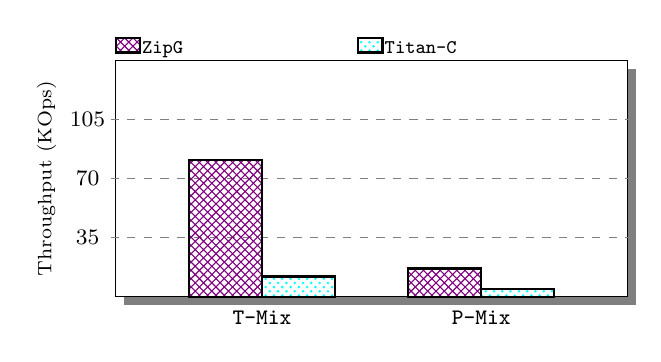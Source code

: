 \begin{tikzpicture}[xscale=0.065,yscale=0.03]

  \draw[preaction={fill=black,opacity=.5,transform canvas={xshift=3,yshift=-3}},black][fill=white] (0,0) rectangle (100, 100);

  \draw[dashed, gray] (-1, 25) -- (101, 25);
  \draw[dashed, gray] (-1, 50) -- (101, 50);
  \draw[dashed, gray] (-1, 75) -- (101, 75);

  \draw[thick, black] (-5.5, 25.00) node[align=right] {\footnotesize{35}};
  \draw[thick, black] (-5.5, 50.00) node[align=right] {\footnotesize{70}};
  \draw[thick, black] (-5.5, 75.00) node[align=right] {\footnotesize{105}};

  \node (label-align) [thick, black, align=center, rotate=90] at (-13.5, 50) {{\scriptsize Throughput (KOps)}};

  \draw[thick, pattern=crosshatch, pattern color=violet] (14.29,0) rectangle (28.57,58.07);
  \draw[thick, pattern=crosshatch dots, pattern color=cyan] (28.57,0) rectangle (42.86,8.64);

  \draw[thick, pattern=crosshatch, pattern color=violet] (57.14,0) rectangle (71.43,12.00);
  \draw[thick, pattern=crosshatch dots, pattern color=cyan] (71.43,0) rectangle (85.71,3.21);

  \draw[thick, black] (28.57, -9) node {\footnotesize{\tt{T-Mix}}};
  \draw[thick, black] (71.43, -9) node {\footnotesize{\tt{P-Mix}}};

  \draw[thick, pattern=crosshatch, pattern color=violet] (0.00, 103.5) rectangle (4.75, 109.5) node[midway,right=0.05,text height=6,text depth=0.1, anchor=west] {\scriptsize{\tt{ZipG}}};
  \draw[thick, pattern=crosshatch dots, pattern color=cyan] (47.40, 103.5) rectangle (52.15, 109.5) node[midway,right=0.05,text height=6,text depth=0.1, anchor=west] {\scriptsize{\tt{Titan-C}}};

\end{tikzpicture}